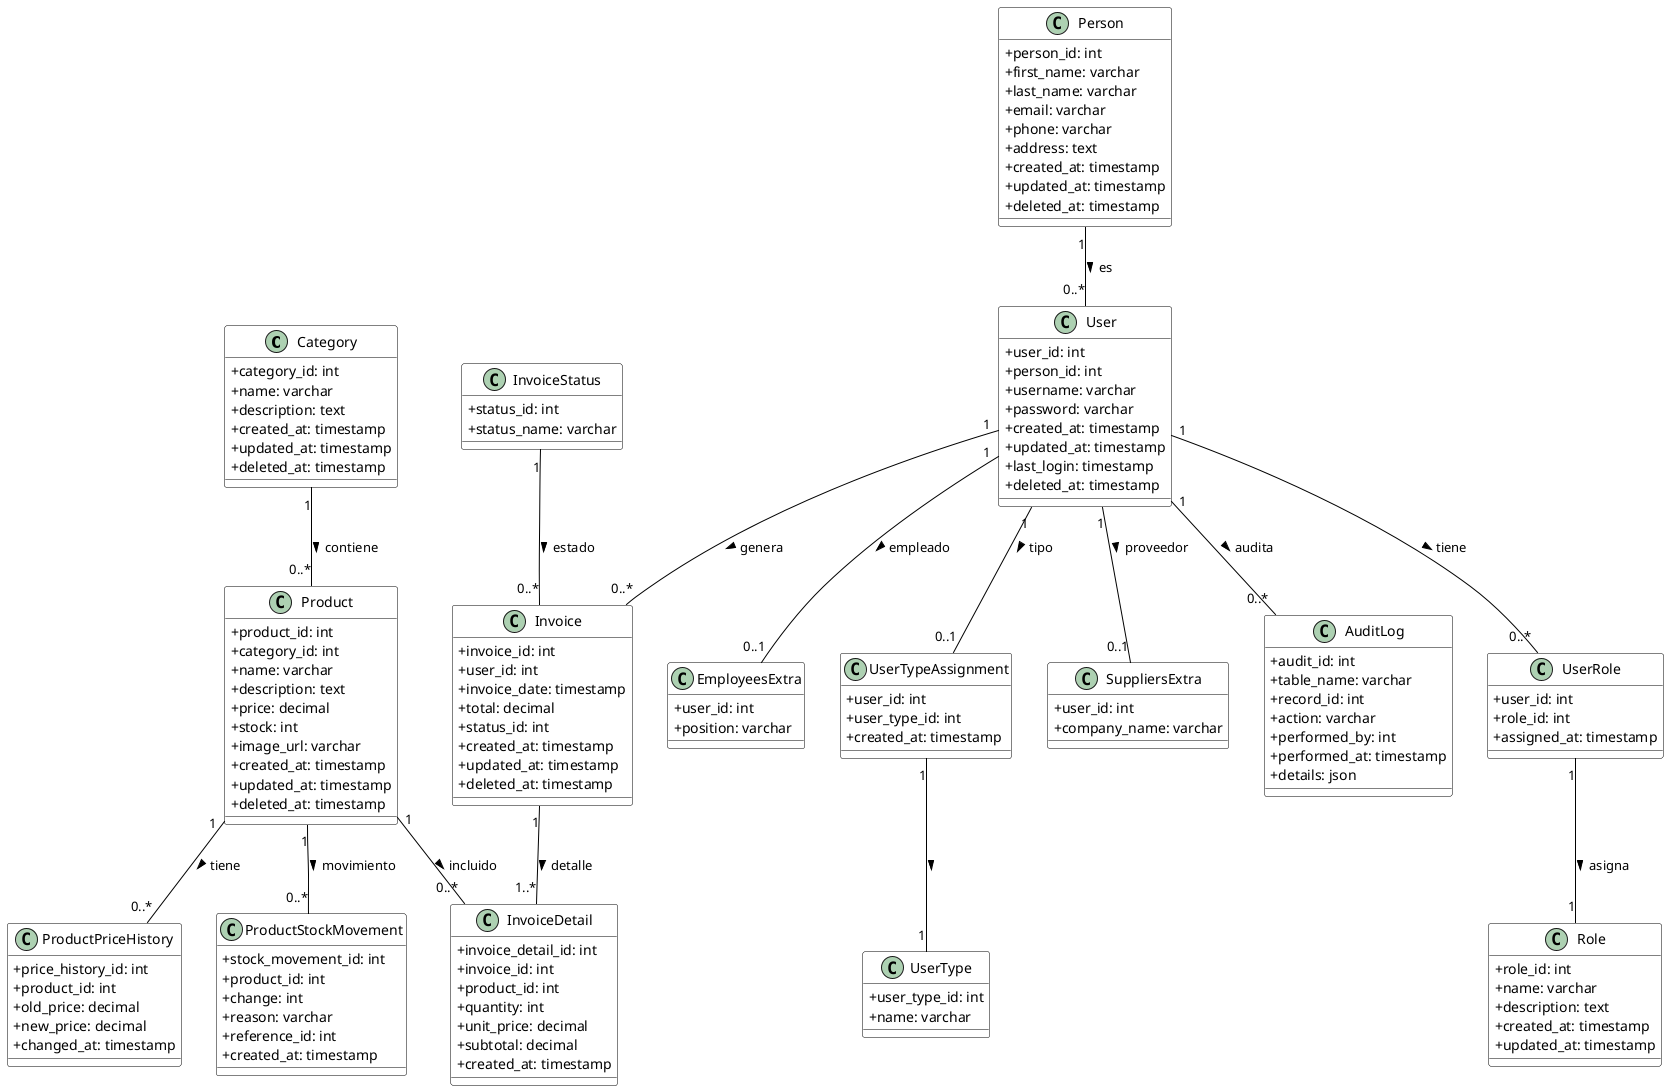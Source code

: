 @startuml
' Estilos básicos
skinparam classAttributeIconSize 0
skinparam class {
    BackgroundColor White
    ArrowColor Black
    BorderColor Black
}

' Entidades principales
class Category {
    +category_id: int
    +name: varchar
    +description: text
    +created_at: timestamp
    +updated_at: timestamp
    +deleted_at: timestamp
}

class Product {
    +product_id: int
    +category_id: int
    +name: varchar
    +description: text
    +price: decimal
    +stock: int
    +image_url: varchar
    +created_at: timestamp
    +updated_at: timestamp
    +deleted_at: timestamp
}

class Person {
    +person_id: int
    +first_name: varchar
    +last_name: varchar
    +email: varchar
    +phone: varchar
    +address: text
    +created_at: timestamp
    +updated_at: timestamp
    +deleted_at: timestamp
}

class User {
    +user_id: int
    +person_id: int
    +username: varchar
    +password: varchar
    +created_at: timestamp
    +updated_at: timestamp
    +last_login: timestamp
    +deleted_at: timestamp
}

class Role {
    +role_id: int
    +name: varchar
    +description: text
    +created_at: timestamp
    +updated_at: timestamp
}

class UserRole {
    +user_id: int
    +role_id: int
    +assigned_at: timestamp
}

class UserType {
    +user_type_id: int
    +name: varchar
}

class UserTypeAssignment {
    +user_id: int
    +user_type_id: int
    +created_at: timestamp
}

class EmployeesExtra {
    +user_id: int
    +position: varchar
}

class SuppliersExtra {
    +user_id: int
    +company_name: varchar
}

class InvoiceStatus {
    +status_id: int
    +status_name: varchar
}

class Invoice {
    +invoice_id: int
    +user_id: int
    +invoice_date: timestamp
    +total: decimal
    +status_id: int
    +created_at: timestamp
    +updated_at: timestamp
    +deleted_at: timestamp
}

class InvoiceDetail {
    +invoice_detail_id: int
    +invoice_id: int
    +product_id: int
    +quantity: int
    +unit_price: decimal
    +subtotal: decimal
    +created_at: timestamp
}

class ProductPriceHistory {
    +price_history_id: int
    +product_id: int
    +old_price: decimal
    +new_price: decimal
    +changed_at: timestamp
}

class ProductStockMovement {
    +stock_movement_id: int
    +product_id: int
    +change: int
    +reason: varchar
    +reference_id: int
    +created_at: timestamp
}

class AuditLog {
    +audit_id: int
    +table_name: varchar
    +record_id: int
    +action: varchar
    +performed_by: int
    +performed_at: timestamp
    +details: json
}

' Relaciones principales
Category "1" -- "0..*" Product : contiene >
Product "1" -- "0..*" ProductPriceHistory : tiene >
Product "1" -- "0..*" ProductStockMovement : movimiento >
Person "1" -- "0..*" User : es >
User "1" -- "0..*" Invoice : genera >
User "1" -- "0..*" UserRole : tiene >
UserRole "1" -- "1" Role : asigna >
User "1" -- "0..1" UserTypeAssignment : tipo >
UserTypeAssignment "1" -- "1" UserType : >
User "1" -- "0..1" EmployeesExtra : empleado >
User "1" -- "0..1" SuppliersExtra : proveedor >
InvoiceStatus "1" -- "0..*" Invoice : estado >
Invoice "1" -- "1..*" InvoiceDetail : detalle >
Product "1" -- "0..*" InvoiceDetail : incluido >
User "1" -- "0..*" AuditLog : audita >

@enduml
